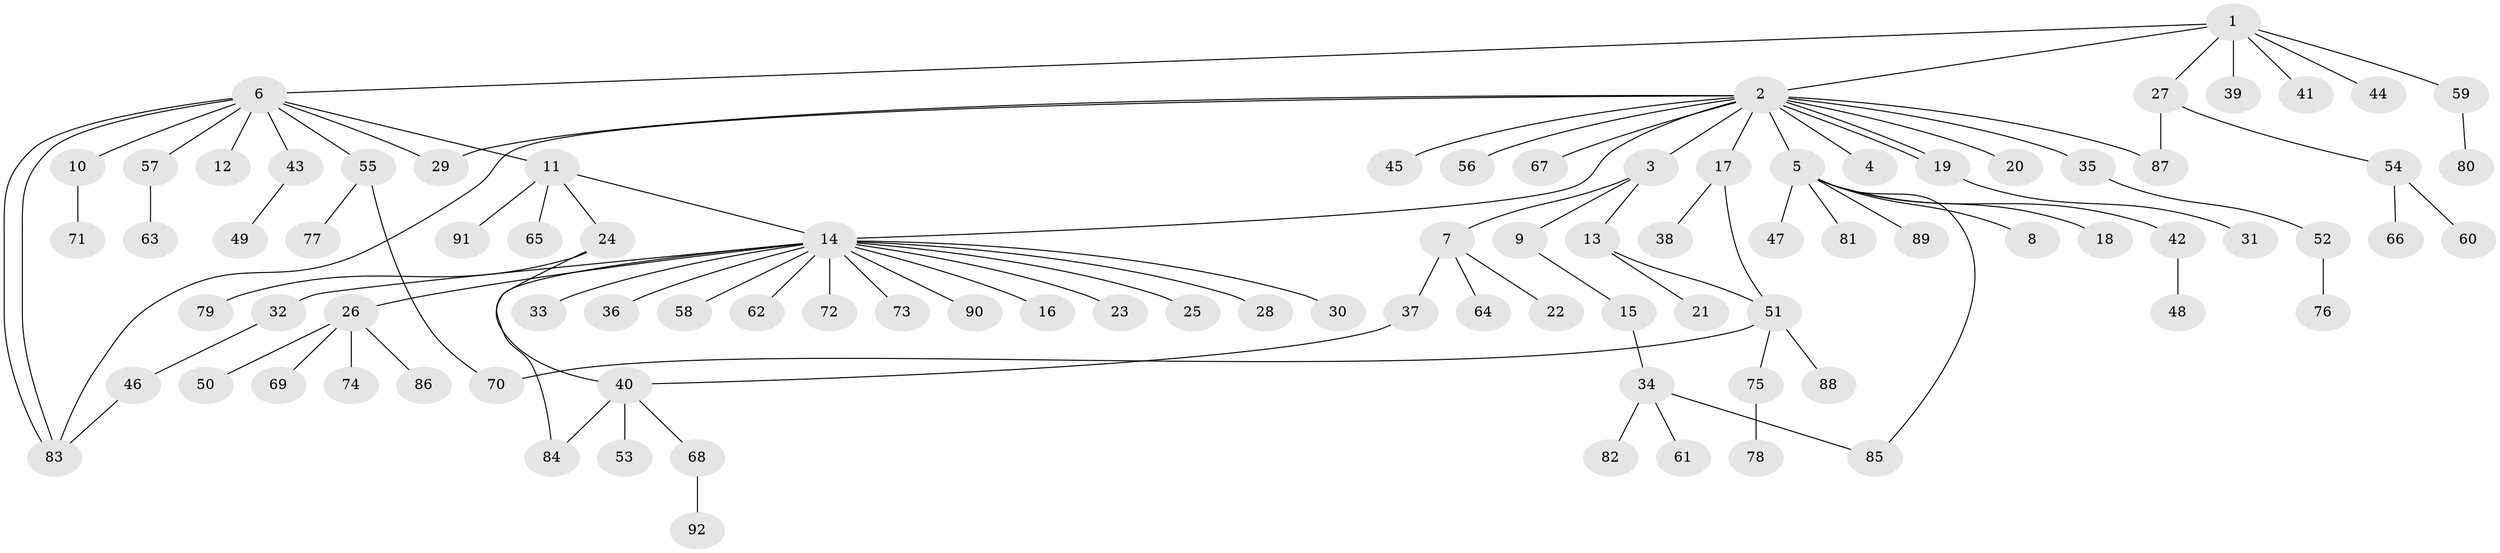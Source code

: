 // Generated by graph-tools (version 1.1) at 2025/35/03/09/25 02:35:51]
// undirected, 92 vertices, 103 edges
graph export_dot {
graph [start="1"]
  node [color=gray90,style=filled];
  1;
  2;
  3;
  4;
  5;
  6;
  7;
  8;
  9;
  10;
  11;
  12;
  13;
  14;
  15;
  16;
  17;
  18;
  19;
  20;
  21;
  22;
  23;
  24;
  25;
  26;
  27;
  28;
  29;
  30;
  31;
  32;
  33;
  34;
  35;
  36;
  37;
  38;
  39;
  40;
  41;
  42;
  43;
  44;
  45;
  46;
  47;
  48;
  49;
  50;
  51;
  52;
  53;
  54;
  55;
  56;
  57;
  58;
  59;
  60;
  61;
  62;
  63;
  64;
  65;
  66;
  67;
  68;
  69;
  70;
  71;
  72;
  73;
  74;
  75;
  76;
  77;
  78;
  79;
  80;
  81;
  82;
  83;
  84;
  85;
  86;
  87;
  88;
  89;
  90;
  91;
  92;
  1 -- 2;
  1 -- 6;
  1 -- 27;
  1 -- 39;
  1 -- 41;
  1 -- 44;
  1 -- 59;
  2 -- 3;
  2 -- 4;
  2 -- 5;
  2 -- 14;
  2 -- 17;
  2 -- 19;
  2 -- 19;
  2 -- 20;
  2 -- 29;
  2 -- 35;
  2 -- 45;
  2 -- 56;
  2 -- 67;
  2 -- 83;
  2 -- 87;
  3 -- 7;
  3 -- 9;
  3 -- 13;
  5 -- 8;
  5 -- 18;
  5 -- 42;
  5 -- 47;
  5 -- 81;
  5 -- 85;
  5 -- 89;
  6 -- 10;
  6 -- 11;
  6 -- 12;
  6 -- 29;
  6 -- 43;
  6 -- 55;
  6 -- 57;
  6 -- 83;
  6 -- 83;
  7 -- 22;
  7 -- 37;
  7 -- 64;
  9 -- 15;
  10 -- 71;
  11 -- 14;
  11 -- 24;
  11 -- 65;
  11 -- 91;
  13 -- 21;
  13 -- 51;
  14 -- 16;
  14 -- 23;
  14 -- 25;
  14 -- 26;
  14 -- 28;
  14 -- 30;
  14 -- 32;
  14 -- 33;
  14 -- 36;
  14 -- 58;
  14 -- 62;
  14 -- 72;
  14 -- 73;
  14 -- 84;
  14 -- 90;
  15 -- 34;
  17 -- 38;
  17 -- 51;
  19 -- 31;
  24 -- 40;
  24 -- 79;
  26 -- 50;
  26 -- 69;
  26 -- 74;
  26 -- 86;
  27 -- 54;
  27 -- 87;
  32 -- 46;
  34 -- 61;
  34 -- 82;
  34 -- 85;
  35 -- 52;
  37 -- 40;
  40 -- 53;
  40 -- 68;
  40 -- 84;
  42 -- 48;
  43 -- 49;
  46 -- 83;
  51 -- 70;
  51 -- 75;
  51 -- 88;
  52 -- 76;
  54 -- 60;
  54 -- 66;
  55 -- 70;
  55 -- 77;
  57 -- 63;
  59 -- 80;
  68 -- 92;
  75 -- 78;
}
